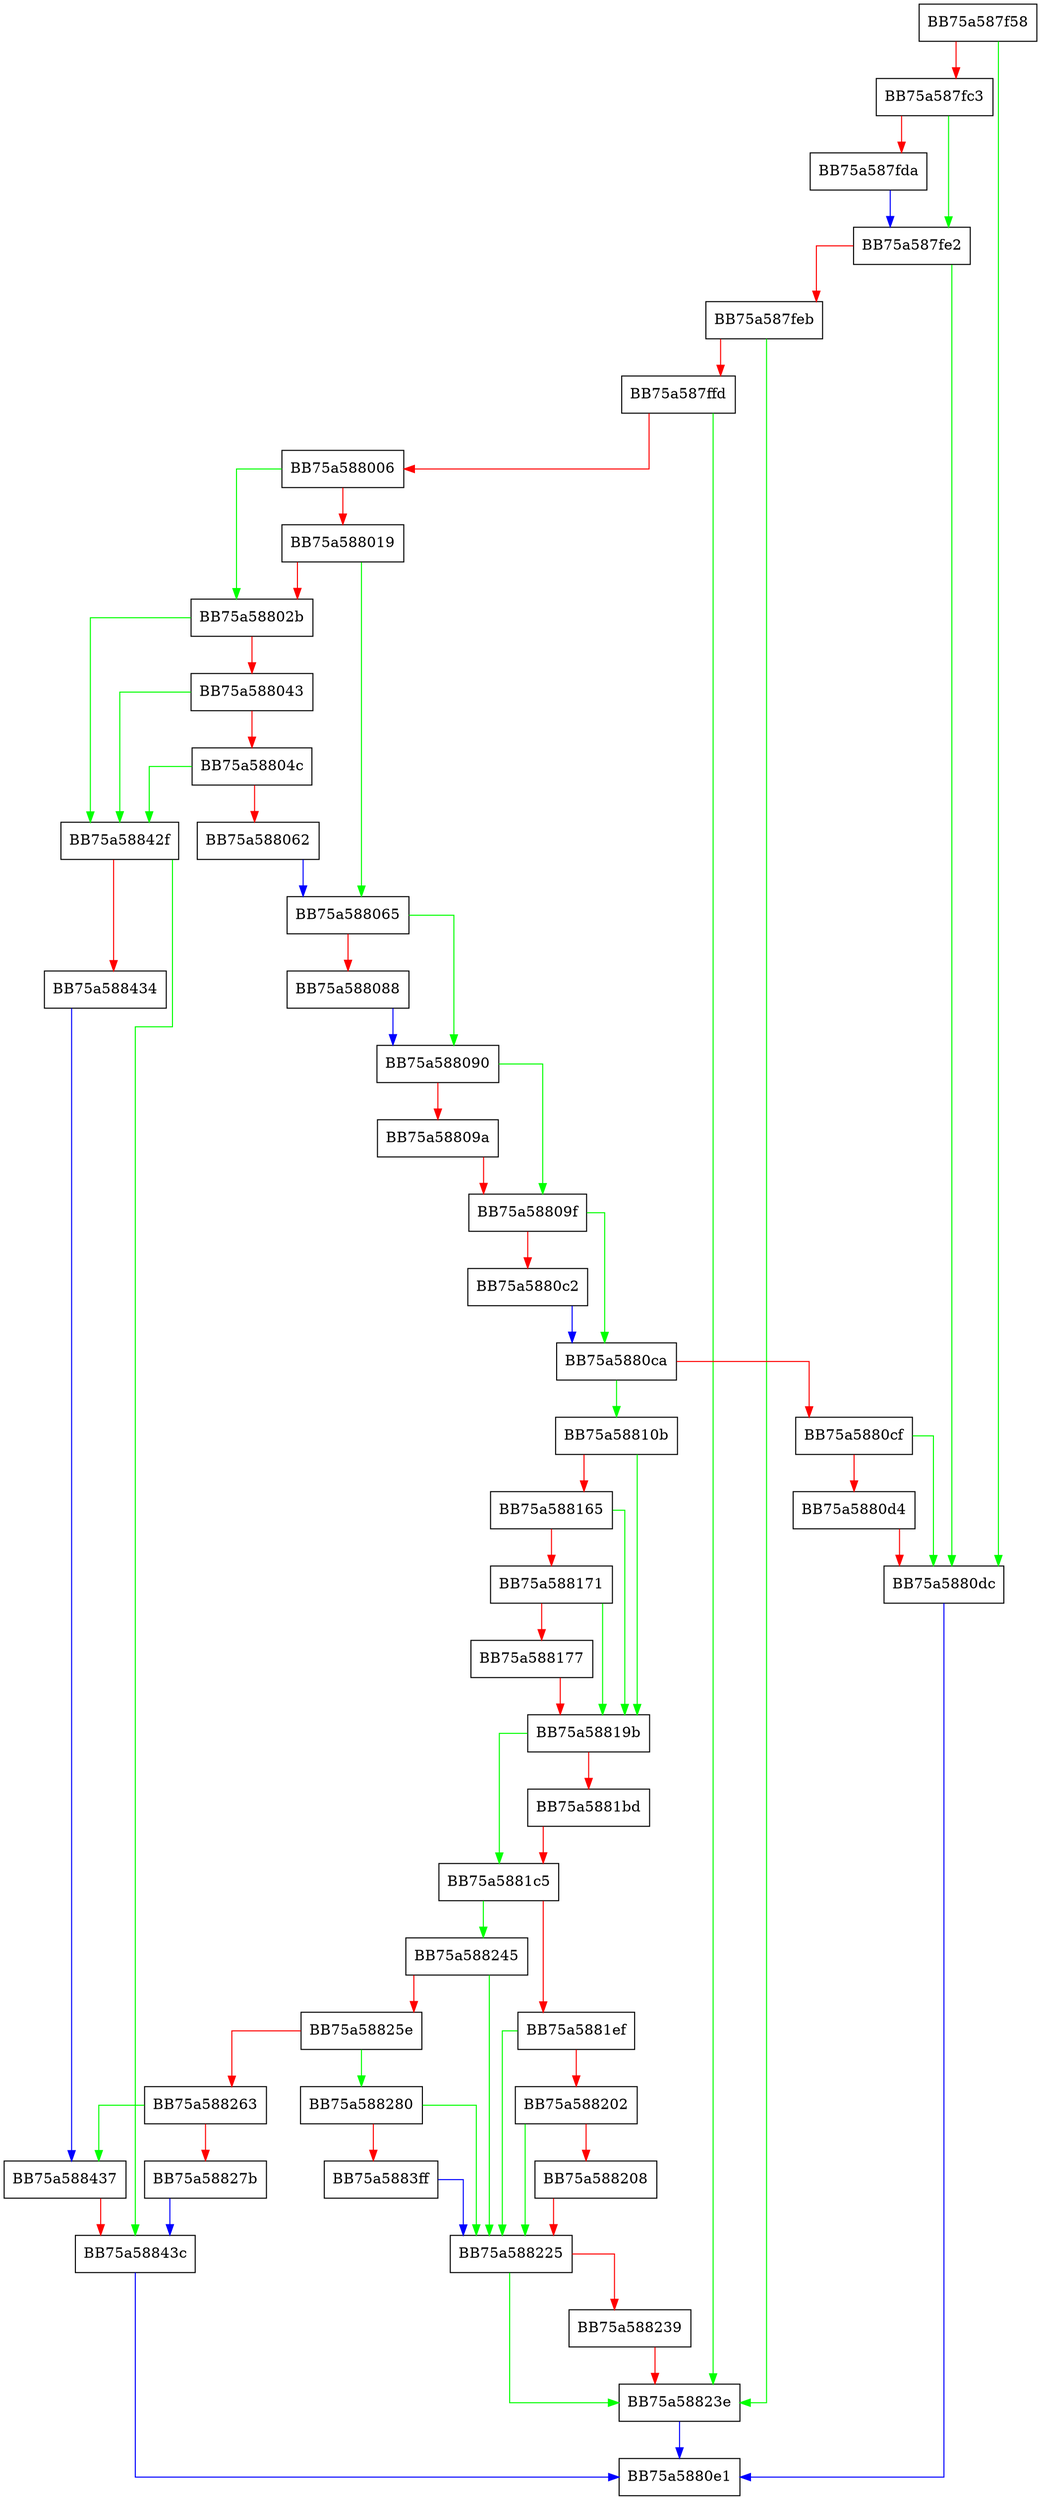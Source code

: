 digraph Initialize {
  node [shape="box"];
  graph [splines=ortho];
  BB75a587f58 -> BB75a5880dc [color="green"];
  BB75a587f58 -> BB75a587fc3 [color="red"];
  BB75a587fc3 -> BB75a587fe2 [color="green"];
  BB75a587fc3 -> BB75a587fda [color="red"];
  BB75a587fda -> BB75a587fe2 [color="blue"];
  BB75a587fe2 -> BB75a5880dc [color="green"];
  BB75a587fe2 -> BB75a587feb [color="red"];
  BB75a587feb -> BB75a58823e [color="green"];
  BB75a587feb -> BB75a587ffd [color="red"];
  BB75a587ffd -> BB75a58823e [color="green"];
  BB75a587ffd -> BB75a588006 [color="red"];
  BB75a588006 -> BB75a58802b [color="green"];
  BB75a588006 -> BB75a588019 [color="red"];
  BB75a588019 -> BB75a588065 [color="green"];
  BB75a588019 -> BB75a58802b [color="red"];
  BB75a58802b -> BB75a58842f [color="green"];
  BB75a58802b -> BB75a588043 [color="red"];
  BB75a588043 -> BB75a58842f [color="green"];
  BB75a588043 -> BB75a58804c [color="red"];
  BB75a58804c -> BB75a58842f [color="green"];
  BB75a58804c -> BB75a588062 [color="red"];
  BB75a588062 -> BB75a588065 [color="blue"];
  BB75a588065 -> BB75a588090 [color="green"];
  BB75a588065 -> BB75a588088 [color="red"];
  BB75a588088 -> BB75a588090 [color="blue"];
  BB75a588090 -> BB75a58809f [color="green"];
  BB75a588090 -> BB75a58809a [color="red"];
  BB75a58809a -> BB75a58809f [color="red"];
  BB75a58809f -> BB75a5880ca [color="green"];
  BB75a58809f -> BB75a5880c2 [color="red"];
  BB75a5880c2 -> BB75a5880ca [color="blue"];
  BB75a5880ca -> BB75a58810b [color="green"];
  BB75a5880ca -> BB75a5880cf [color="red"];
  BB75a5880cf -> BB75a5880dc [color="green"];
  BB75a5880cf -> BB75a5880d4 [color="red"];
  BB75a5880d4 -> BB75a5880dc [color="red"];
  BB75a5880dc -> BB75a5880e1 [color="blue"];
  BB75a58810b -> BB75a58819b [color="green"];
  BB75a58810b -> BB75a588165 [color="red"];
  BB75a588165 -> BB75a58819b [color="green"];
  BB75a588165 -> BB75a588171 [color="red"];
  BB75a588171 -> BB75a58819b [color="green"];
  BB75a588171 -> BB75a588177 [color="red"];
  BB75a588177 -> BB75a58819b [color="red"];
  BB75a58819b -> BB75a5881c5 [color="green"];
  BB75a58819b -> BB75a5881bd [color="red"];
  BB75a5881bd -> BB75a5881c5 [color="red"];
  BB75a5881c5 -> BB75a588245 [color="green"];
  BB75a5881c5 -> BB75a5881ef [color="red"];
  BB75a5881ef -> BB75a588225 [color="green"];
  BB75a5881ef -> BB75a588202 [color="red"];
  BB75a588202 -> BB75a588225 [color="green"];
  BB75a588202 -> BB75a588208 [color="red"];
  BB75a588208 -> BB75a588225 [color="red"];
  BB75a588225 -> BB75a58823e [color="green"];
  BB75a588225 -> BB75a588239 [color="red"];
  BB75a588239 -> BB75a58823e [color="red"];
  BB75a58823e -> BB75a5880e1 [color="blue"];
  BB75a588245 -> BB75a588225 [color="green"];
  BB75a588245 -> BB75a58825e [color="red"];
  BB75a58825e -> BB75a588280 [color="green"];
  BB75a58825e -> BB75a588263 [color="red"];
  BB75a588263 -> BB75a588437 [color="green"];
  BB75a588263 -> BB75a58827b [color="red"];
  BB75a58827b -> BB75a58843c [color="blue"];
  BB75a588280 -> BB75a588225 [color="green"];
  BB75a588280 -> BB75a5883ff [color="red"];
  BB75a5883ff -> BB75a588225 [color="blue"];
  BB75a58842f -> BB75a58843c [color="green"];
  BB75a58842f -> BB75a588434 [color="red"];
  BB75a588434 -> BB75a588437 [color="blue"];
  BB75a588437 -> BB75a58843c [color="red"];
  BB75a58843c -> BB75a5880e1 [color="blue"];
}